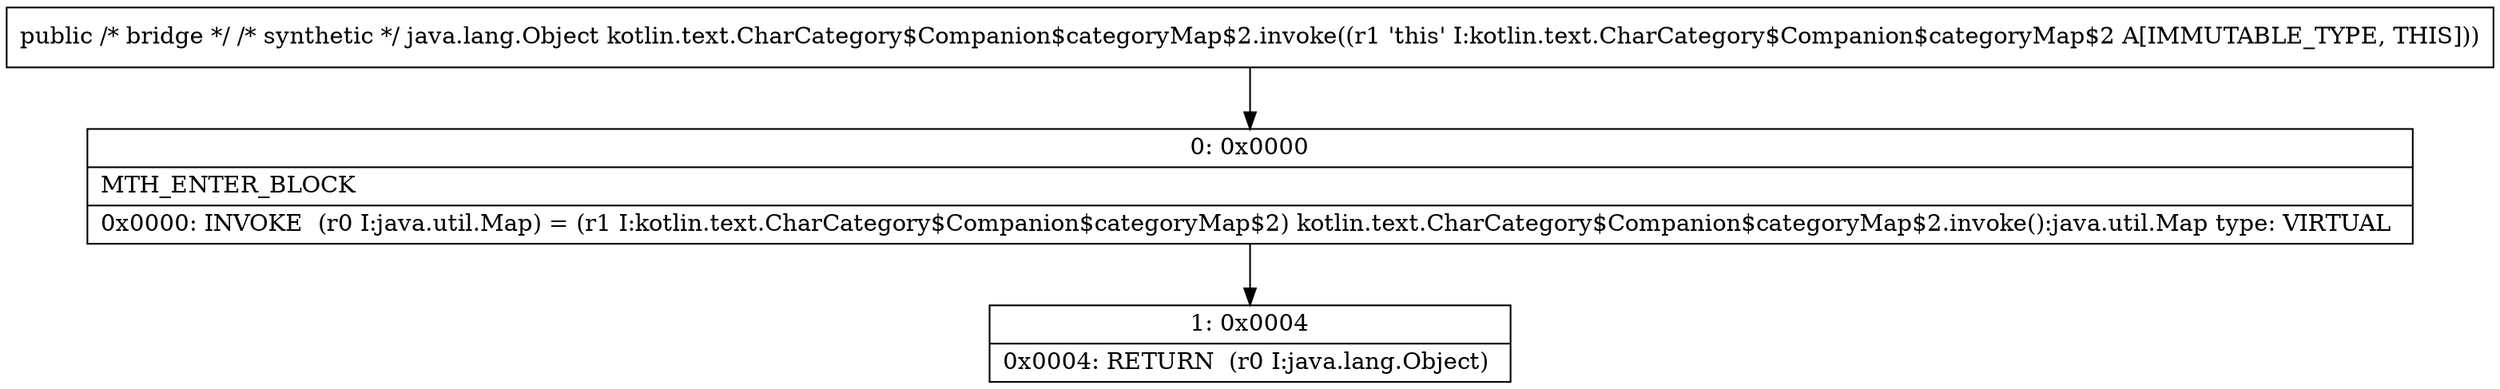 digraph "CFG forkotlin.text.CharCategory$Companion$categoryMap$2.invoke()Ljava\/lang\/Object;" {
Node_0 [shape=record,label="{0\:\ 0x0000|MTH_ENTER_BLOCK\l|0x0000: INVOKE  (r0 I:java.util.Map) = (r1 I:kotlin.text.CharCategory$Companion$categoryMap$2) kotlin.text.CharCategory$Companion$categoryMap$2.invoke():java.util.Map type: VIRTUAL \l}"];
Node_1 [shape=record,label="{1\:\ 0x0004|0x0004: RETURN  (r0 I:java.lang.Object) \l}"];
MethodNode[shape=record,label="{public \/* bridge *\/ \/* synthetic *\/ java.lang.Object kotlin.text.CharCategory$Companion$categoryMap$2.invoke((r1 'this' I:kotlin.text.CharCategory$Companion$categoryMap$2 A[IMMUTABLE_TYPE, THIS])) }"];
MethodNode -> Node_0;
Node_0 -> Node_1;
}

